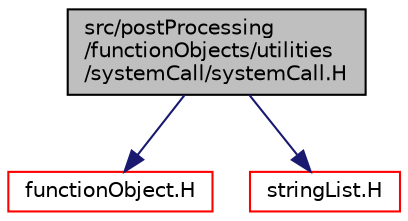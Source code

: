 digraph "src/postProcessing/functionObjects/utilities/systemCall/systemCall.H"
{
  bgcolor="transparent";
  edge [fontname="Helvetica",fontsize="10",labelfontname="Helvetica",labelfontsize="10"];
  node [fontname="Helvetica",fontsize="10",shape=record];
  Node1 [label="src/postProcessing\l/functionObjects/utilities\l/systemCall/systemCall.H",height=0.2,width=0.4,color="black", fillcolor="grey75", style="filled", fontcolor="black"];
  Node1 -> Node2 [color="midnightblue",fontsize="10",style="solid",fontname="Helvetica"];
  Node2 [label="functionObject.H",height=0.2,width=0.4,color="red",URL="$a07910.html"];
  Node1 -> Node3 [color="midnightblue",fontsize="10",style="solid",fontname="Helvetica"];
  Node3 [label="stringList.H",height=0.2,width=0.4,color="red",URL="$a09184.html"];
}
